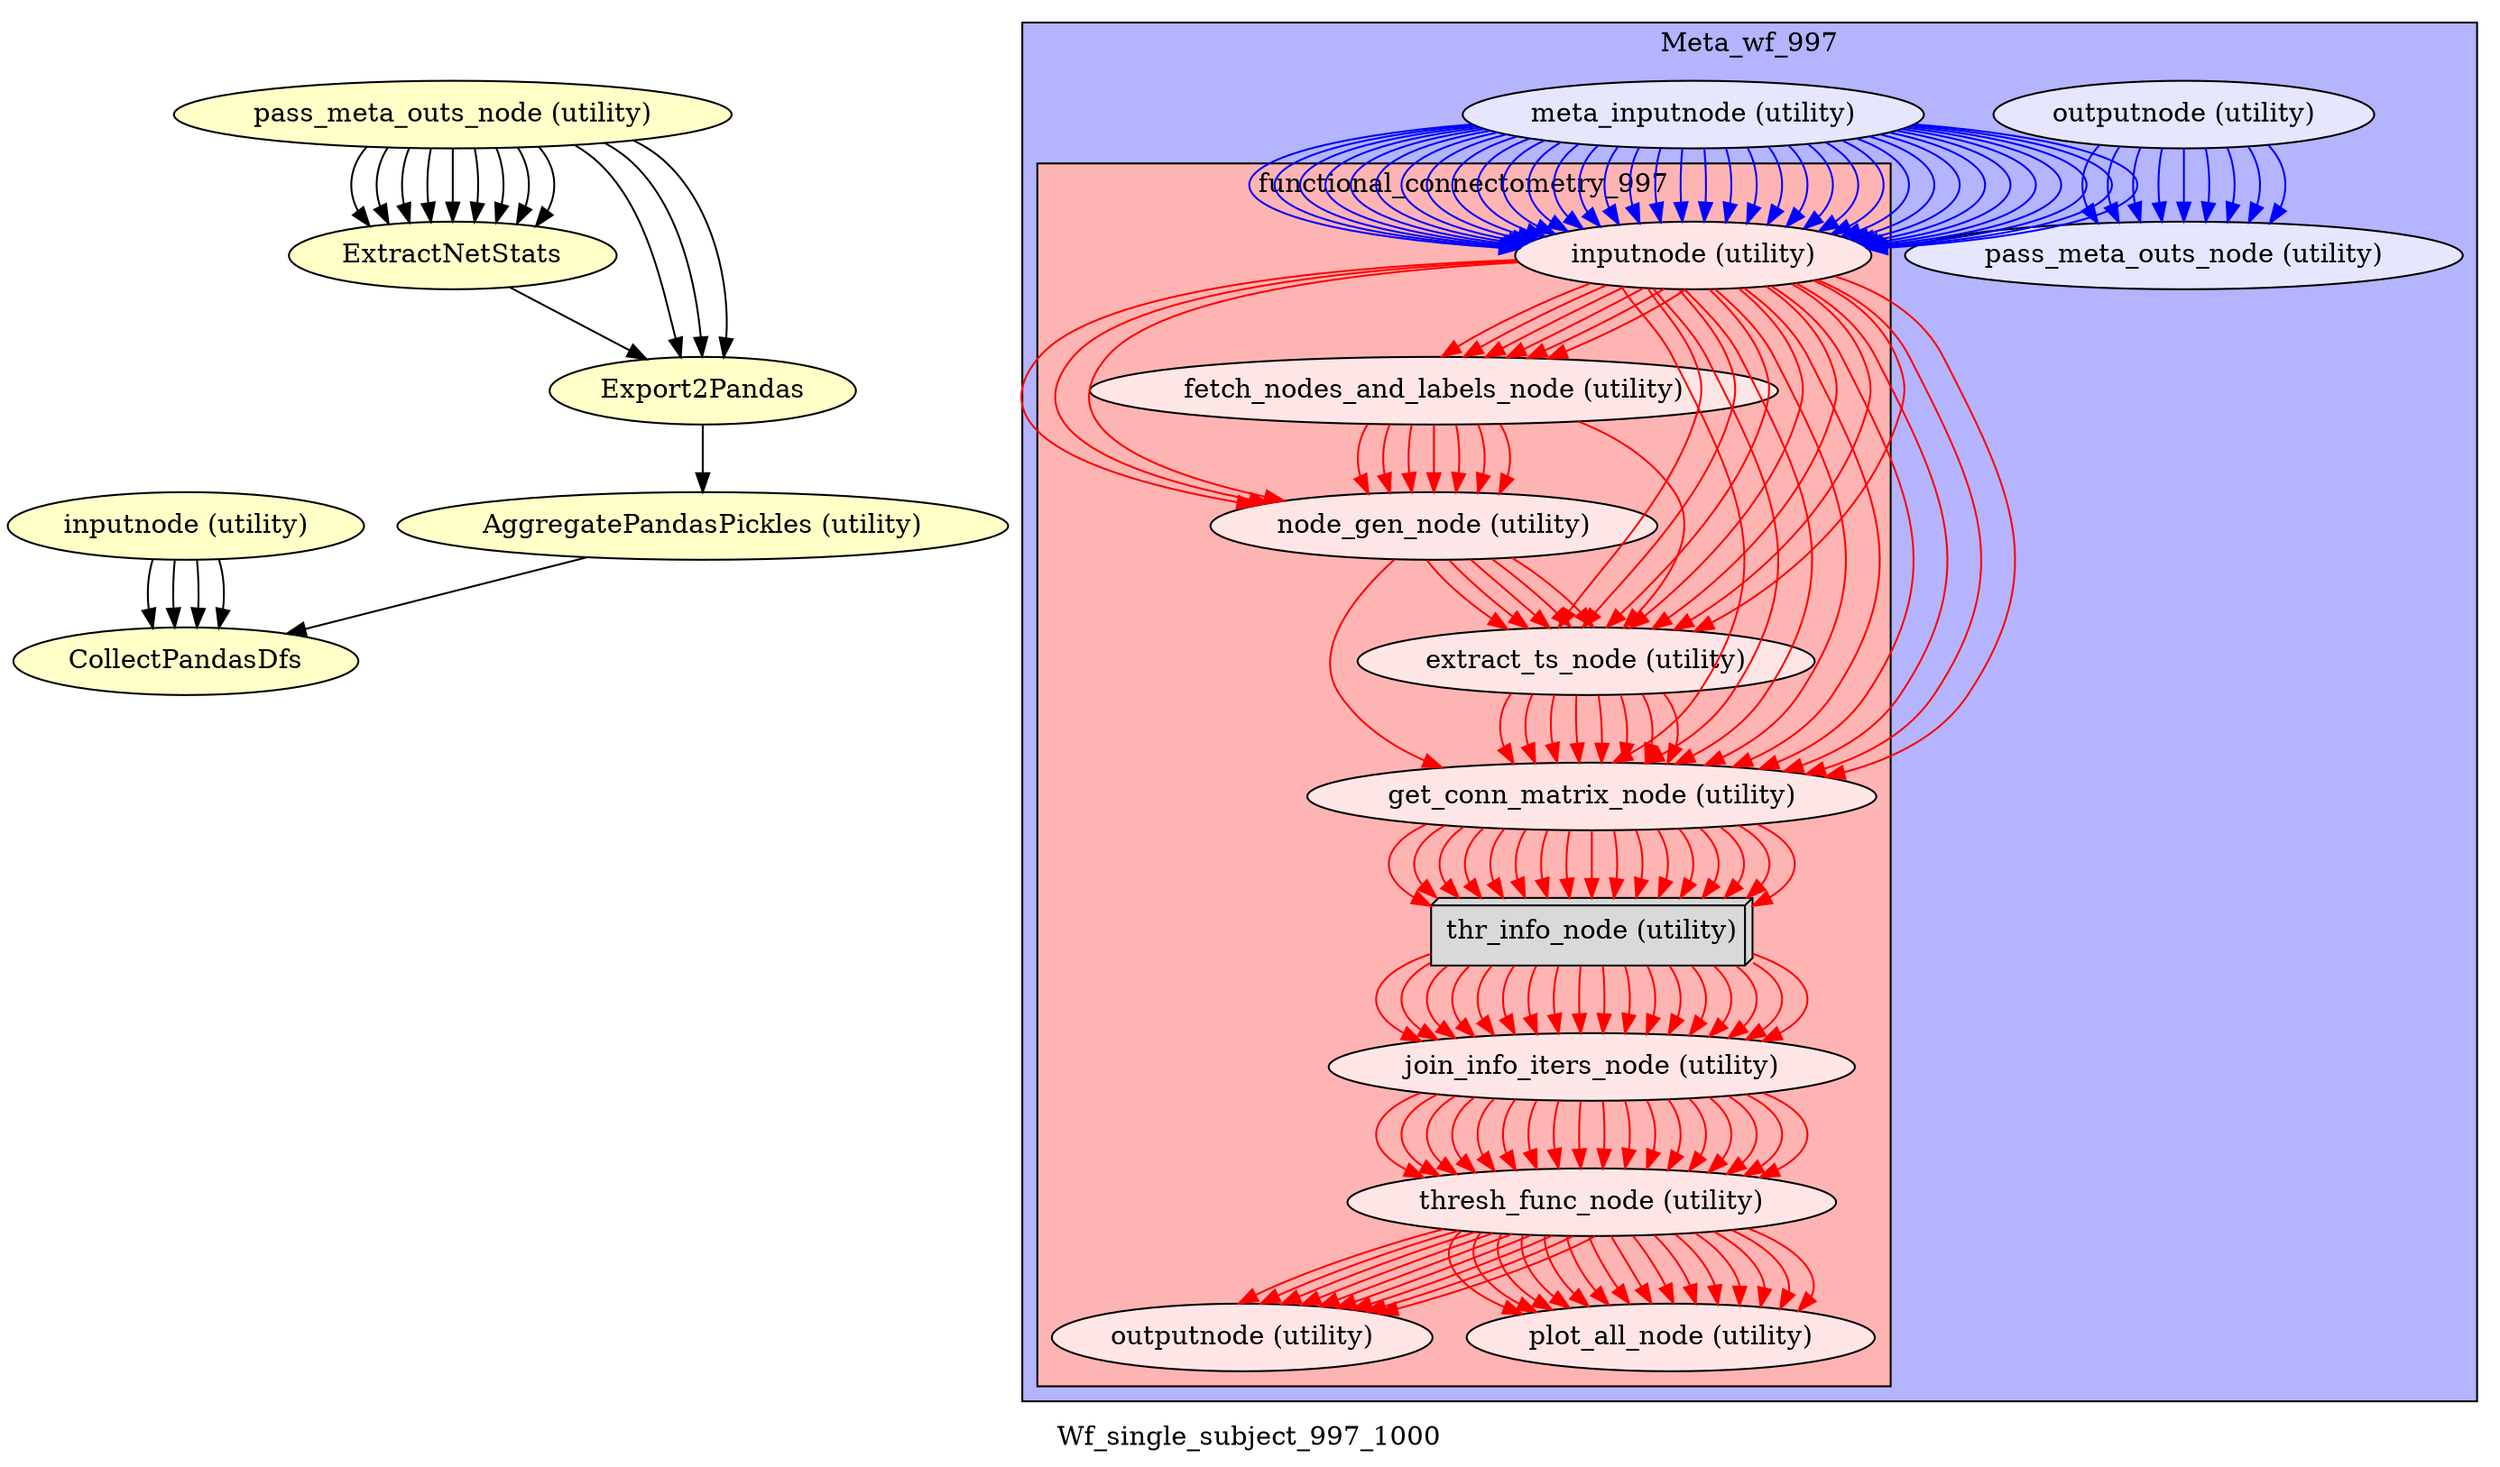 digraph Wf_single_subject_997_1000{
  label="Wf_single_subject_997_1000";
  Wf_single_subject_997_1000_inputnode[label="inputnode (utility)", style=filled, fillcolor="#FFFFC8"];
  Meta_wf_997_pass_meta_outs_node[label="pass_meta_outs_node (utility)", style=filled, fillcolor="#FFFFC8"];
  Wf_single_subject_997_1000_ExtractNetStats[label="ExtractNetStats", style=filled, fillcolor="#FFFFC8"];
  Wf_single_subject_997_1000_Export2Pandas[label="Export2Pandas", style=filled, fillcolor="#FFFFC8"];
  Wf_single_subject_997_1000_AggregatePandasPickles[label="AggregatePandasPickles (utility)", style=filled, fillcolor="#FFFFC8"];
  Wf_single_subject_997_1000_CollectPandasDfs[label="CollectPandasDfs", style=filled, fillcolor="#FFFFC8"];
  Wf_single_subject_997_1000_inputnode -> Wf_single_subject_997_1000_CollectPandasDfs;
  Wf_single_subject_997_1000_inputnode -> Wf_single_subject_997_1000_CollectPandasDfs;
  Wf_single_subject_997_1000_inputnode -> Wf_single_subject_997_1000_CollectPandasDfs;
  Wf_single_subject_997_1000_inputnode -> Wf_single_subject_997_1000_CollectPandasDfs;
  Wf_single_subject_997_1000_ExtractNetStats -> Wf_single_subject_997_1000_Export2Pandas;
  Wf_single_subject_997_1000_Export2Pandas -> Wf_single_subject_997_1000_AggregatePandasPickles;
  Wf_single_subject_997_1000_AggregatePandasPickles -> Wf_single_subject_997_1000_CollectPandasDfs;
  subgraph cluster_Wf_single_subject_997_1000_Meta_wf_997 {
      edge [color="#0000FF"];
      style=filled;
      fillcolor="#B4B4FF";
      label="Meta_wf_997";
    Wf_single_subject_997_1000_functional_connectometry_997_outputnode[label="outputnode (utility)", style=filled, fillcolor="#E6E6FF"];
    Wf_single_subject_997_1000_Meta_wf_997_pass_meta_outs_node[label="pass_meta_outs_node (utility)", style=filled, fillcolor="#E6E6FF"];
    Wf_single_subject_997_1000_Meta_wf_997_meta_inputnode[label="meta_inputnode (utility)", style=filled, fillcolor="#E6E6FF"];
    subgraph cluster_Wf_single_subject_997_1000_Meta_wf_997_functional_connectometry_997 {
            edge [color="#FF0000"];
            style=filled;
            fillcolor="#FFB4B4";
            label="functional_connectometry_997";
        Wf_single_subject_997_1000_Meta_wf_997_functional_connectometry_997_inputnode[label="inputnode (utility)", style=filled, fillcolor="#FFE6E6"];
        Wf_single_subject_997_1000_Meta_wf_997_functional_connectometry_997_fetch_nodes_and_labels_node[label="fetch_nodes_and_labels_node (utility)", style=filled, fillcolor="#FFE6E6"];
        Wf_single_subject_997_1000_Meta_wf_997_functional_connectometry_997_node_gen_node[label="node_gen_node (utility)", style=filled, fillcolor="#FFE6E6"];
        Wf_single_subject_997_1000_Meta_wf_997_functional_connectometry_997_extract_ts_node[label="extract_ts_node (utility)", style=filled, fillcolor="#FFE6E6"];
        Wf_single_subject_997_1000_Meta_wf_997_functional_connectometry_997_get_conn_matrix_node[label="get_conn_matrix_node (utility)", style=filled, fillcolor="#FFE6E6"];
        Wf_single_subject_997_1000_Meta_wf_997_functional_connectometry_997_thr_info_node[label="thr_info_node (utility)", shape=box3d,style=filled, color=black, colorscheme=greys7 fillcolor=2];
        Wf_single_subject_997_1000_Meta_wf_997_functional_connectometry_997_join_info_iters_node[label="join_info_iters_node (utility)", style=filled, fillcolor="#FFE6E6"];
        Wf_single_subject_997_1000_Meta_wf_997_functional_connectometry_997_thresh_func_node[label="thresh_func_node (utility)", style=filled, fillcolor="#FFE6E6"];
        Wf_single_subject_997_1000_Meta_wf_997_functional_connectometry_997_outputnode[label="outputnode (utility)", style=filled, fillcolor="#FFE6E6"];
        Wf_single_subject_997_1000_Meta_wf_997_functional_connectometry_997_plot_all_node[label="plot_all_node (utility)", style=filled, fillcolor="#FFE6E6"];
        Wf_single_subject_997_1000_Meta_wf_997_functional_connectometry_997_inputnode -> Wf_single_subject_997_1000_Meta_wf_997_functional_connectometry_997_fetch_nodes_and_labels_node;
        Wf_single_subject_997_1000_Meta_wf_997_functional_connectometry_997_inputnode -> Wf_single_subject_997_1000_Meta_wf_997_functional_connectometry_997_fetch_nodes_and_labels_node;
        Wf_single_subject_997_1000_Meta_wf_997_functional_connectometry_997_inputnode -> Wf_single_subject_997_1000_Meta_wf_997_functional_connectometry_997_fetch_nodes_and_labels_node;
        Wf_single_subject_997_1000_Meta_wf_997_functional_connectometry_997_inputnode -> Wf_single_subject_997_1000_Meta_wf_997_functional_connectometry_997_fetch_nodes_and_labels_node;
        Wf_single_subject_997_1000_Meta_wf_997_functional_connectometry_997_inputnode -> Wf_single_subject_997_1000_Meta_wf_997_functional_connectometry_997_fetch_nodes_and_labels_node;
        Wf_single_subject_997_1000_Meta_wf_997_functional_connectometry_997_inputnode -> Wf_single_subject_997_1000_Meta_wf_997_functional_connectometry_997_fetch_nodes_and_labels_node;
        Wf_single_subject_997_1000_Meta_wf_997_functional_connectometry_997_inputnode -> Wf_single_subject_997_1000_Meta_wf_997_functional_connectometry_997_extract_ts_node;
        Wf_single_subject_997_1000_Meta_wf_997_functional_connectometry_997_inputnode -> Wf_single_subject_997_1000_Meta_wf_997_functional_connectometry_997_extract_ts_node;
        Wf_single_subject_997_1000_Meta_wf_997_functional_connectometry_997_inputnode -> Wf_single_subject_997_1000_Meta_wf_997_functional_connectometry_997_extract_ts_node;
        Wf_single_subject_997_1000_Meta_wf_997_functional_connectometry_997_inputnode -> Wf_single_subject_997_1000_Meta_wf_997_functional_connectometry_997_extract_ts_node;
        Wf_single_subject_997_1000_Meta_wf_997_functional_connectometry_997_inputnode -> Wf_single_subject_997_1000_Meta_wf_997_functional_connectometry_997_extract_ts_node;
        Wf_single_subject_997_1000_Meta_wf_997_functional_connectometry_997_inputnode -> Wf_single_subject_997_1000_Meta_wf_997_functional_connectometry_997_extract_ts_node;
        Wf_single_subject_997_1000_Meta_wf_997_functional_connectometry_997_inputnode -> Wf_single_subject_997_1000_Meta_wf_997_functional_connectometry_997_extract_ts_node;
        Wf_single_subject_997_1000_Meta_wf_997_functional_connectometry_997_inputnode -> Wf_single_subject_997_1000_Meta_wf_997_functional_connectometry_997_get_conn_matrix_node;
        Wf_single_subject_997_1000_Meta_wf_997_functional_connectometry_997_inputnode -> Wf_single_subject_997_1000_Meta_wf_997_functional_connectometry_997_get_conn_matrix_node;
        Wf_single_subject_997_1000_Meta_wf_997_functional_connectometry_997_inputnode -> Wf_single_subject_997_1000_Meta_wf_997_functional_connectometry_997_get_conn_matrix_node;
        Wf_single_subject_997_1000_Meta_wf_997_functional_connectometry_997_inputnode -> Wf_single_subject_997_1000_Meta_wf_997_functional_connectometry_997_get_conn_matrix_node;
        Wf_single_subject_997_1000_Meta_wf_997_functional_connectometry_997_inputnode -> Wf_single_subject_997_1000_Meta_wf_997_functional_connectometry_997_get_conn_matrix_node;
        Wf_single_subject_997_1000_Meta_wf_997_functional_connectometry_997_inputnode -> Wf_single_subject_997_1000_Meta_wf_997_functional_connectometry_997_get_conn_matrix_node;
        Wf_single_subject_997_1000_Meta_wf_997_functional_connectometry_997_inputnode -> Wf_single_subject_997_1000_Meta_wf_997_functional_connectometry_997_get_conn_matrix_node;
        Wf_single_subject_997_1000_Meta_wf_997_functional_connectometry_997_inputnode -> Wf_single_subject_997_1000_Meta_wf_997_functional_connectometry_997_get_conn_matrix_node;
        Wf_single_subject_997_1000_Meta_wf_997_functional_connectometry_997_inputnode -> Wf_single_subject_997_1000_Meta_wf_997_functional_connectometry_997_get_conn_matrix_node;
        Wf_single_subject_997_1000_Meta_wf_997_functional_connectometry_997_inputnode -> Wf_single_subject_997_1000_Meta_wf_997_functional_connectometry_997_node_gen_node;
        Wf_single_subject_997_1000_Meta_wf_997_functional_connectometry_997_inputnode -> Wf_single_subject_997_1000_Meta_wf_997_functional_connectometry_997_node_gen_node;
        Wf_single_subject_997_1000_Meta_wf_997_functional_connectometry_997_inputnode -> Wf_single_subject_997_1000_Meta_wf_997_functional_connectometry_997_node_gen_node;
        Wf_single_subject_997_1000_Meta_wf_997_functional_connectometry_997_fetch_nodes_and_labels_node -> Wf_single_subject_997_1000_Meta_wf_997_functional_connectometry_997_node_gen_node;
        Wf_single_subject_997_1000_Meta_wf_997_functional_connectometry_997_fetch_nodes_and_labels_node -> Wf_single_subject_997_1000_Meta_wf_997_functional_connectometry_997_node_gen_node;
        Wf_single_subject_997_1000_Meta_wf_997_functional_connectometry_997_fetch_nodes_and_labels_node -> Wf_single_subject_997_1000_Meta_wf_997_functional_connectometry_997_node_gen_node;
        Wf_single_subject_997_1000_Meta_wf_997_functional_connectometry_997_fetch_nodes_and_labels_node -> Wf_single_subject_997_1000_Meta_wf_997_functional_connectometry_997_node_gen_node;
        Wf_single_subject_997_1000_Meta_wf_997_functional_connectometry_997_fetch_nodes_and_labels_node -> Wf_single_subject_997_1000_Meta_wf_997_functional_connectometry_997_node_gen_node;
        Wf_single_subject_997_1000_Meta_wf_997_functional_connectometry_997_fetch_nodes_and_labels_node -> Wf_single_subject_997_1000_Meta_wf_997_functional_connectometry_997_node_gen_node;
        Wf_single_subject_997_1000_Meta_wf_997_functional_connectometry_997_fetch_nodes_and_labels_node -> Wf_single_subject_997_1000_Meta_wf_997_functional_connectometry_997_node_gen_node;
        Wf_single_subject_997_1000_Meta_wf_997_functional_connectometry_997_fetch_nodes_and_labels_node -> Wf_single_subject_997_1000_Meta_wf_997_functional_connectometry_997_extract_ts_node;
        Wf_single_subject_997_1000_Meta_wf_997_functional_connectometry_997_node_gen_node -> Wf_single_subject_997_1000_Meta_wf_997_functional_connectometry_997_extract_ts_node;
        Wf_single_subject_997_1000_Meta_wf_997_functional_connectometry_997_node_gen_node -> Wf_single_subject_997_1000_Meta_wf_997_functional_connectometry_997_extract_ts_node;
        Wf_single_subject_997_1000_Meta_wf_997_functional_connectometry_997_node_gen_node -> Wf_single_subject_997_1000_Meta_wf_997_functional_connectometry_997_extract_ts_node;
        Wf_single_subject_997_1000_Meta_wf_997_functional_connectometry_997_node_gen_node -> Wf_single_subject_997_1000_Meta_wf_997_functional_connectometry_997_extract_ts_node;
        Wf_single_subject_997_1000_Meta_wf_997_functional_connectometry_997_node_gen_node -> Wf_single_subject_997_1000_Meta_wf_997_functional_connectometry_997_extract_ts_node;
        Wf_single_subject_997_1000_Meta_wf_997_functional_connectometry_997_node_gen_node -> Wf_single_subject_997_1000_Meta_wf_997_functional_connectometry_997_get_conn_matrix_node;
        Wf_single_subject_997_1000_Meta_wf_997_functional_connectometry_997_extract_ts_node -> Wf_single_subject_997_1000_Meta_wf_997_functional_connectometry_997_get_conn_matrix_node;
        Wf_single_subject_997_1000_Meta_wf_997_functional_connectometry_997_extract_ts_node -> Wf_single_subject_997_1000_Meta_wf_997_functional_connectometry_997_get_conn_matrix_node;
        Wf_single_subject_997_1000_Meta_wf_997_functional_connectometry_997_extract_ts_node -> Wf_single_subject_997_1000_Meta_wf_997_functional_connectometry_997_get_conn_matrix_node;
        Wf_single_subject_997_1000_Meta_wf_997_functional_connectometry_997_extract_ts_node -> Wf_single_subject_997_1000_Meta_wf_997_functional_connectometry_997_get_conn_matrix_node;
        Wf_single_subject_997_1000_Meta_wf_997_functional_connectometry_997_extract_ts_node -> Wf_single_subject_997_1000_Meta_wf_997_functional_connectometry_997_get_conn_matrix_node;
        Wf_single_subject_997_1000_Meta_wf_997_functional_connectometry_997_extract_ts_node -> Wf_single_subject_997_1000_Meta_wf_997_functional_connectometry_997_get_conn_matrix_node;
        Wf_single_subject_997_1000_Meta_wf_997_functional_connectometry_997_extract_ts_node -> Wf_single_subject_997_1000_Meta_wf_997_functional_connectometry_997_get_conn_matrix_node;
        Wf_single_subject_997_1000_Meta_wf_997_functional_connectometry_997_extract_ts_node -> Wf_single_subject_997_1000_Meta_wf_997_functional_connectometry_997_get_conn_matrix_node;
        Wf_single_subject_997_1000_Meta_wf_997_functional_connectometry_997_get_conn_matrix_node -> Wf_single_subject_997_1000_Meta_wf_997_functional_connectometry_997_thr_info_node;
        Wf_single_subject_997_1000_Meta_wf_997_functional_connectometry_997_get_conn_matrix_node -> Wf_single_subject_997_1000_Meta_wf_997_functional_connectometry_997_thr_info_node;
        Wf_single_subject_997_1000_Meta_wf_997_functional_connectometry_997_get_conn_matrix_node -> Wf_single_subject_997_1000_Meta_wf_997_functional_connectometry_997_thr_info_node;
        Wf_single_subject_997_1000_Meta_wf_997_functional_connectometry_997_get_conn_matrix_node -> Wf_single_subject_997_1000_Meta_wf_997_functional_connectometry_997_thr_info_node;
        Wf_single_subject_997_1000_Meta_wf_997_functional_connectometry_997_get_conn_matrix_node -> Wf_single_subject_997_1000_Meta_wf_997_functional_connectometry_997_thr_info_node;
        Wf_single_subject_997_1000_Meta_wf_997_functional_connectometry_997_get_conn_matrix_node -> Wf_single_subject_997_1000_Meta_wf_997_functional_connectometry_997_thr_info_node;
        Wf_single_subject_997_1000_Meta_wf_997_functional_connectometry_997_get_conn_matrix_node -> Wf_single_subject_997_1000_Meta_wf_997_functional_connectometry_997_thr_info_node;
        Wf_single_subject_997_1000_Meta_wf_997_functional_connectometry_997_get_conn_matrix_node -> Wf_single_subject_997_1000_Meta_wf_997_functional_connectometry_997_thr_info_node;
        Wf_single_subject_997_1000_Meta_wf_997_functional_connectometry_997_get_conn_matrix_node -> Wf_single_subject_997_1000_Meta_wf_997_functional_connectometry_997_thr_info_node;
        Wf_single_subject_997_1000_Meta_wf_997_functional_connectometry_997_get_conn_matrix_node -> Wf_single_subject_997_1000_Meta_wf_997_functional_connectometry_997_thr_info_node;
        Wf_single_subject_997_1000_Meta_wf_997_functional_connectometry_997_get_conn_matrix_node -> Wf_single_subject_997_1000_Meta_wf_997_functional_connectometry_997_thr_info_node;
        Wf_single_subject_997_1000_Meta_wf_997_functional_connectometry_997_get_conn_matrix_node -> Wf_single_subject_997_1000_Meta_wf_997_functional_connectometry_997_thr_info_node;
        Wf_single_subject_997_1000_Meta_wf_997_functional_connectometry_997_get_conn_matrix_node -> Wf_single_subject_997_1000_Meta_wf_997_functional_connectometry_997_thr_info_node;
        Wf_single_subject_997_1000_Meta_wf_997_functional_connectometry_997_get_conn_matrix_node -> Wf_single_subject_997_1000_Meta_wf_997_functional_connectometry_997_thr_info_node;
        Wf_single_subject_997_1000_Meta_wf_997_functional_connectometry_997_get_conn_matrix_node -> Wf_single_subject_997_1000_Meta_wf_997_functional_connectometry_997_thr_info_node;
        Wf_single_subject_997_1000_Meta_wf_997_functional_connectometry_997_get_conn_matrix_node -> Wf_single_subject_997_1000_Meta_wf_997_functional_connectometry_997_thr_info_node;
        Wf_single_subject_997_1000_Meta_wf_997_functional_connectometry_997_get_conn_matrix_node -> Wf_single_subject_997_1000_Meta_wf_997_functional_connectometry_997_thr_info_node;
        Wf_single_subject_997_1000_Meta_wf_997_functional_connectometry_997_thr_info_node -> Wf_single_subject_997_1000_Meta_wf_997_functional_connectometry_997_join_info_iters_node;
        Wf_single_subject_997_1000_Meta_wf_997_functional_connectometry_997_thr_info_node -> Wf_single_subject_997_1000_Meta_wf_997_functional_connectometry_997_join_info_iters_node;
        Wf_single_subject_997_1000_Meta_wf_997_functional_connectometry_997_thr_info_node -> Wf_single_subject_997_1000_Meta_wf_997_functional_connectometry_997_join_info_iters_node;
        Wf_single_subject_997_1000_Meta_wf_997_functional_connectometry_997_thr_info_node -> Wf_single_subject_997_1000_Meta_wf_997_functional_connectometry_997_join_info_iters_node;
        Wf_single_subject_997_1000_Meta_wf_997_functional_connectometry_997_thr_info_node -> Wf_single_subject_997_1000_Meta_wf_997_functional_connectometry_997_join_info_iters_node;
        Wf_single_subject_997_1000_Meta_wf_997_functional_connectometry_997_thr_info_node -> Wf_single_subject_997_1000_Meta_wf_997_functional_connectometry_997_join_info_iters_node;
        Wf_single_subject_997_1000_Meta_wf_997_functional_connectometry_997_thr_info_node -> Wf_single_subject_997_1000_Meta_wf_997_functional_connectometry_997_join_info_iters_node;
        Wf_single_subject_997_1000_Meta_wf_997_functional_connectometry_997_thr_info_node -> Wf_single_subject_997_1000_Meta_wf_997_functional_connectometry_997_join_info_iters_node;
        Wf_single_subject_997_1000_Meta_wf_997_functional_connectometry_997_thr_info_node -> Wf_single_subject_997_1000_Meta_wf_997_functional_connectometry_997_join_info_iters_node;
        Wf_single_subject_997_1000_Meta_wf_997_functional_connectometry_997_thr_info_node -> Wf_single_subject_997_1000_Meta_wf_997_functional_connectometry_997_join_info_iters_node;
        Wf_single_subject_997_1000_Meta_wf_997_functional_connectometry_997_thr_info_node -> Wf_single_subject_997_1000_Meta_wf_997_functional_connectometry_997_join_info_iters_node;
        Wf_single_subject_997_1000_Meta_wf_997_functional_connectometry_997_thr_info_node -> Wf_single_subject_997_1000_Meta_wf_997_functional_connectometry_997_join_info_iters_node;
        Wf_single_subject_997_1000_Meta_wf_997_functional_connectometry_997_thr_info_node -> Wf_single_subject_997_1000_Meta_wf_997_functional_connectometry_997_join_info_iters_node;
        Wf_single_subject_997_1000_Meta_wf_997_functional_connectometry_997_thr_info_node -> Wf_single_subject_997_1000_Meta_wf_997_functional_connectometry_997_join_info_iters_node;
        Wf_single_subject_997_1000_Meta_wf_997_functional_connectometry_997_thr_info_node -> Wf_single_subject_997_1000_Meta_wf_997_functional_connectometry_997_join_info_iters_node;
        Wf_single_subject_997_1000_Meta_wf_997_functional_connectometry_997_thr_info_node -> Wf_single_subject_997_1000_Meta_wf_997_functional_connectometry_997_join_info_iters_node;
        Wf_single_subject_997_1000_Meta_wf_997_functional_connectometry_997_thr_info_node -> Wf_single_subject_997_1000_Meta_wf_997_functional_connectometry_997_join_info_iters_node;
        Wf_single_subject_997_1000_Meta_wf_997_functional_connectometry_997_thr_info_node -> Wf_single_subject_997_1000_Meta_wf_997_functional_connectometry_997_join_info_iters_node;
        Wf_single_subject_997_1000_Meta_wf_997_functional_connectometry_997_join_info_iters_node -> Wf_single_subject_997_1000_Meta_wf_997_functional_connectometry_997_thresh_func_node;
        Wf_single_subject_997_1000_Meta_wf_997_functional_connectometry_997_join_info_iters_node -> Wf_single_subject_997_1000_Meta_wf_997_functional_connectometry_997_thresh_func_node;
        Wf_single_subject_997_1000_Meta_wf_997_functional_connectometry_997_join_info_iters_node -> Wf_single_subject_997_1000_Meta_wf_997_functional_connectometry_997_thresh_func_node;
        Wf_single_subject_997_1000_Meta_wf_997_functional_connectometry_997_join_info_iters_node -> Wf_single_subject_997_1000_Meta_wf_997_functional_connectometry_997_thresh_func_node;
        Wf_single_subject_997_1000_Meta_wf_997_functional_connectometry_997_join_info_iters_node -> Wf_single_subject_997_1000_Meta_wf_997_functional_connectometry_997_thresh_func_node;
        Wf_single_subject_997_1000_Meta_wf_997_functional_connectometry_997_join_info_iters_node -> Wf_single_subject_997_1000_Meta_wf_997_functional_connectometry_997_thresh_func_node;
        Wf_single_subject_997_1000_Meta_wf_997_functional_connectometry_997_join_info_iters_node -> Wf_single_subject_997_1000_Meta_wf_997_functional_connectometry_997_thresh_func_node;
        Wf_single_subject_997_1000_Meta_wf_997_functional_connectometry_997_join_info_iters_node -> Wf_single_subject_997_1000_Meta_wf_997_functional_connectometry_997_thresh_func_node;
        Wf_single_subject_997_1000_Meta_wf_997_functional_connectometry_997_join_info_iters_node -> Wf_single_subject_997_1000_Meta_wf_997_functional_connectometry_997_thresh_func_node;
        Wf_single_subject_997_1000_Meta_wf_997_functional_connectometry_997_join_info_iters_node -> Wf_single_subject_997_1000_Meta_wf_997_functional_connectometry_997_thresh_func_node;
        Wf_single_subject_997_1000_Meta_wf_997_functional_connectometry_997_join_info_iters_node -> Wf_single_subject_997_1000_Meta_wf_997_functional_connectometry_997_thresh_func_node;
        Wf_single_subject_997_1000_Meta_wf_997_functional_connectometry_997_join_info_iters_node -> Wf_single_subject_997_1000_Meta_wf_997_functional_connectometry_997_thresh_func_node;
        Wf_single_subject_997_1000_Meta_wf_997_functional_connectometry_997_join_info_iters_node -> Wf_single_subject_997_1000_Meta_wf_997_functional_connectometry_997_thresh_func_node;
        Wf_single_subject_997_1000_Meta_wf_997_functional_connectometry_997_join_info_iters_node -> Wf_single_subject_997_1000_Meta_wf_997_functional_connectometry_997_thresh_func_node;
        Wf_single_subject_997_1000_Meta_wf_997_functional_connectometry_997_join_info_iters_node -> Wf_single_subject_997_1000_Meta_wf_997_functional_connectometry_997_thresh_func_node;
        Wf_single_subject_997_1000_Meta_wf_997_functional_connectometry_997_join_info_iters_node -> Wf_single_subject_997_1000_Meta_wf_997_functional_connectometry_997_thresh_func_node;
        Wf_single_subject_997_1000_Meta_wf_997_functional_connectometry_997_join_info_iters_node -> Wf_single_subject_997_1000_Meta_wf_997_functional_connectometry_997_thresh_func_node;
        Wf_single_subject_997_1000_Meta_wf_997_functional_connectometry_997_join_info_iters_node -> Wf_single_subject_997_1000_Meta_wf_997_functional_connectometry_997_thresh_func_node;
        Wf_single_subject_997_1000_Meta_wf_997_functional_connectometry_997_thresh_func_node -> Wf_single_subject_997_1000_Meta_wf_997_functional_connectometry_997_plot_all_node;
        Wf_single_subject_997_1000_Meta_wf_997_functional_connectometry_997_thresh_func_node -> Wf_single_subject_997_1000_Meta_wf_997_functional_connectometry_997_plot_all_node;
        Wf_single_subject_997_1000_Meta_wf_997_functional_connectometry_997_thresh_func_node -> Wf_single_subject_997_1000_Meta_wf_997_functional_connectometry_997_plot_all_node;
        Wf_single_subject_997_1000_Meta_wf_997_functional_connectometry_997_thresh_func_node -> Wf_single_subject_997_1000_Meta_wf_997_functional_connectometry_997_plot_all_node;
        Wf_single_subject_997_1000_Meta_wf_997_functional_connectometry_997_thresh_func_node -> Wf_single_subject_997_1000_Meta_wf_997_functional_connectometry_997_plot_all_node;
        Wf_single_subject_997_1000_Meta_wf_997_functional_connectometry_997_thresh_func_node -> Wf_single_subject_997_1000_Meta_wf_997_functional_connectometry_997_plot_all_node;
        Wf_single_subject_997_1000_Meta_wf_997_functional_connectometry_997_thresh_func_node -> Wf_single_subject_997_1000_Meta_wf_997_functional_connectometry_997_plot_all_node;
        Wf_single_subject_997_1000_Meta_wf_997_functional_connectometry_997_thresh_func_node -> Wf_single_subject_997_1000_Meta_wf_997_functional_connectometry_997_plot_all_node;
        Wf_single_subject_997_1000_Meta_wf_997_functional_connectometry_997_thresh_func_node -> Wf_single_subject_997_1000_Meta_wf_997_functional_connectometry_997_plot_all_node;
        Wf_single_subject_997_1000_Meta_wf_997_functional_connectometry_997_thresh_func_node -> Wf_single_subject_997_1000_Meta_wf_997_functional_connectometry_997_plot_all_node;
        Wf_single_subject_997_1000_Meta_wf_997_functional_connectometry_997_thresh_func_node -> Wf_single_subject_997_1000_Meta_wf_997_functional_connectometry_997_plot_all_node;
        Wf_single_subject_997_1000_Meta_wf_997_functional_connectometry_997_thresh_func_node -> Wf_single_subject_997_1000_Meta_wf_997_functional_connectometry_997_plot_all_node;
        Wf_single_subject_997_1000_Meta_wf_997_functional_connectometry_997_thresh_func_node -> Wf_single_subject_997_1000_Meta_wf_997_functional_connectometry_997_plot_all_node;
        Wf_single_subject_997_1000_Meta_wf_997_functional_connectometry_997_thresh_func_node -> Wf_single_subject_997_1000_Meta_wf_997_functional_connectometry_997_plot_all_node;
        Wf_single_subject_997_1000_Meta_wf_997_functional_connectometry_997_thresh_func_node -> Wf_single_subject_997_1000_Meta_wf_997_functional_connectometry_997_plot_all_node;
        Wf_single_subject_997_1000_Meta_wf_997_functional_connectometry_997_thresh_func_node -> Wf_single_subject_997_1000_Meta_wf_997_functional_connectometry_997_outputnode;
        Wf_single_subject_997_1000_Meta_wf_997_functional_connectometry_997_thresh_func_node -> Wf_single_subject_997_1000_Meta_wf_997_functional_connectometry_997_outputnode;
        Wf_single_subject_997_1000_Meta_wf_997_functional_connectometry_997_thresh_func_node -> Wf_single_subject_997_1000_Meta_wf_997_functional_connectometry_997_outputnode;
        Wf_single_subject_997_1000_Meta_wf_997_functional_connectometry_997_thresh_func_node -> Wf_single_subject_997_1000_Meta_wf_997_functional_connectometry_997_outputnode;
        Wf_single_subject_997_1000_Meta_wf_997_functional_connectometry_997_thresh_func_node -> Wf_single_subject_997_1000_Meta_wf_997_functional_connectometry_997_outputnode;
        Wf_single_subject_997_1000_Meta_wf_997_functional_connectometry_997_thresh_func_node -> Wf_single_subject_997_1000_Meta_wf_997_functional_connectometry_997_outputnode;
        Wf_single_subject_997_1000_Meta_wf_997_functional_connectometry_997_thresh_func_node -> Wf_single_subject_997_1000_Meta_wf_997_functional_connectometry_997_outputnode;
        Wf_single_subject_997_1000_Meta_wf_997_functional_connectometry_997_thresh_func_node -> Wf_single_subject_997_1000_Meta_wf_997_functional_connectometry_997_outputnode;
        Wf_single_subject_997_1000_Meta_wf_997_functional_connectometry_997_thresh_func_node -> Wf_single_subject_997_1000_Meta_wf_997_functional_connectometry_997_outputnode;
    }
    Wf_single_subject_997_1000_Meta_wf_997_meta_inputnode -> Wf_single_subject_997_1000_Meta_wf_997_functional_connectometry_997_inputnode;
    Wf_single_subject_997_1000_Meta_wf_997_meta_inputnode -> Wf_single_subject_997_1000_Meta_wf_997_functional_connectometry_997_inputnode;
    Wf_single_subject_997_1000_Meta_wf_997_meta_inputnode -> Wf_single_subject_997_1000_Meta_wf_997_functional_connectometry_997_inputnode;
    Wf_single_subject_997_1000_Meta_wf_997_meta_inputnode -> Wf_single_subject_997_1000_Meta_wf_997_functional_connectometry_997_inputnode;
    Wf_single_subject_997_1000_Meta_wf_997_meta_inputnode -> Wf_single_subject_997_1000_Meta_wf_997_functional_connectometry_997_inputnode;
    Wf_single_subject_997_1000_Meta_wf_997_meta_inputnode -> Wf_single_subject_997_1000_Meta_wf_997_functional_connectometry_997_inputnode;
    Wf_single_subject_997_1000_Meta_wf_997_meta_inputnode -> Wf_single_subject_997_1000_Meta_wf_997_functional_connectometry_997_inputnode;
    Wf_single_subject_997_1000_Meta_wf_997_meta_inputnode -> Wf_single_subject_997_1000_Meta_wf_997_functional_connectometry_997_inputnode;
    Wf_single_subject_997_1000_Meta_wf_997_meta_inputnode -> Wf_single_subject_997_1000_Meta_wf_997_functional_connectometry_997_inputnode;
    Wf_single_subject_997_1000_Meta_wf_997_meta_inputnode -> Wf_single_subject_997_1000_Meta_wf_997_functional_connectometry_997_inputnode;
    Wf_single_subject_997_1000_Meta_wf_997_meta_inputnode -> Wf_single_subject_997_1000_Meta_wf_997_functional_connectometry_997_inputnode;
    Wf_single_subject_997_1000_Meta_wf_997_meta_inputnode -> Wf_single_subject_997_1000_Meta_wf_997_functional_connectometry_997_inputnode;
    Wf_single_subject_997_1000_Meta_wf_997_meta_inputnode -> Wf_single_subject_997_1000_Meta_wf_997_functional_connectometry_997_inputnode;
    Wf_single_subject_997_1000_Meta_wf_997_meta_inputnode -> Wf_single_subject_997_1000_Meta_wf_997_functional_connectometry_997_inputnode;
    Wf_single_subject_997_1000_Meta_wf_997_meta_inputnode -> Wf_single_subject_997_1000_Meta_wf_997_functional_connectometry_997_inputnode;
    Wf_single_subject_997_1000_Meta_wf_997_meta_inputnode -> Wf_single_subject_997_1000_Meta_wf_997_functional_connectometry_997_inputnode;
    Wf_single_subject_997_1000_Meta_wf_997_meta_inputnode -> Wf_single_subject_997_1000_Meta_wf_997_functional_connectometry_997_inputnode;
    Wf_single_subject_997_1000_Meta_wf_997_meta_inputnode -> Wf_single_subject_997_1000_Meta_wf_997_functional_connectometry_997_inputnode;
    Wf_single_subject_997_1000_Meta_wf_997_meta_inputnode -> Wf_single_subject_997_1000_Meta_wf_997_functional_connectometry_997_inputnode;
    Wf_single_subject_997_1000_Meta_wf_997_meta_inputnode -> Wf_single_subject_997_1000_Meta_wf_997_functional_connectometry_997_inputnode;
    Wf_single_subject_997_1000_Meta_wf_997_meta_inputnode -> Wf_single_subject_997_1000_Meta_wf_997_functional_connectometry_997_inputnode;
    Wf_single_subject_997_1000_Meta_wf_997_meta_inputnode -> Wf_single_subject_997_1000_Meta_wf_997_functional_connectometry_997_inputnode;
    Wf_single_subject_997_1000_Meta_wf_997_meta_inputnode -> Wf_single_subject_997_1000_Meta_wf_997_functional_connectometry_997_inputnode;
    Wf_single_subject_997_1000_Meta_wf_997_meta_inputnode -> Wf_single_subject_997_1000_Meta_wf_997_functional_connectometry_997_inputnode;
    Wf_single_subject_997_1000_Meta_wf_997_meta_inputnode -> Wf_single_subject_997_1000_Meta_wf_997_functional_connectometry_997_inputnode;
    Wf_single_subject_997_1000_Meta_wf_997_meta_inputnode -> Wf_single_subject_997_1000_Meta_wf_997_functional_connectometry_997_inputnode;
    Wf_single_subject_997_1000_Meta_wf_997_meta_inputnode -> Wf_single_subject_997_1000_Meta_wf_997_functional_connectometry_997_inputnode;
    Wf_single_subject_997_1000_Meta_wf_997_meta_inputnode -> Wf_single_subject_997_1000_Meta_wf_997_functional_connectometry_997_inputnode;
    Wf_single_subject_997_1000_Meta_wf_997_meta_inputnode -> Wf_single_subject_997_1000_Meta_wf_997_functional_connectometry_997_inputnode;
    Wf_single_subject_997_1000_Meta_wf_997_meta_inputnode -> Wf_single_subject_997_1000_Meta_wf_997_functional_connectometry_997_inputnode;
    Wf_single_subject_997_1000_Meta_wf_997_meta_inputnode -> Wf_single_subject_997_1000_Meta_wf_997_functional_connectometry_997_inputnode;
    Wf_single_subject_997_1000_Meta_wf_997_meta_inputnode -> Wf_single_subject_997_1000_Meta_wf_997_functional_connectometry_997_inputnode;
    Wf_single_subject_997_1000_Meta_wf_997_meta_inputnode -> Wf_single_subject_997_1000_Meta_wf_997_functional_connectometry_997_inputnode;
    Wf_single_subject_997_1000_Meta_wf_997_meta_inputnode -> Wf_single_subject_997_1000_Meta_wf_997_functional_connectometry_997_inputnode;
    Wf_single_subject_997_1000_Meta_wf_997_meta_inputnode -> Wf_single_subject_997_1000_Meta_wf_997_functional_connectometry_997_inputnode;
    Wf_single_subject_997_1000_Meta_wf_997_meta_inputnode -> Wf_single_subject_997_1000_Meta_wf_997_functional_connectometry_997_inputnode;
    Wf_single_subject_997_1000_functional_connectometry_997_outputnode -> Wf_single_subject_997_1000_Meta_wf_997_pass_meta_outs_node;
    Wf_single_subject_997_1000_functional_connectometry_997_outputnode -> Wf_single_subject_997_1000_Meta_wf_997_pass_meta_outs_node;
    Wf_single_subject_997_1000_functional_connectometry_997_outputnode -> Wf_single_subject_997_1000_Meta_wf_997_pass_meta_outs_node;
    Wf_single_subject_997_1000_functional_connectometry_997_outputnode -> Wf_single_subject_997_1000_Meta_wf_997_pass_meta_outs_node;
    Wf_single_subject_997_1000_functional_connectometry_997_outputnode -> Wf_single_subject_997_1000_Meta_wf_997_pass_meta_outs_node;
    Wf_single_subject_997_1000_functional_connectometry_997_outputnode -> Wf_single_subject_997_1000_Meta_wf_997_pass_meta_outs_node;
    Wf_single_subject_997_1000_functional_connectometry_997_outputnode -> Wf_single_subject_997_1000_Meta_wf_997_pass_meta_outs_node;
    Wf_single_subject_997_1000_functional_connectometry_997_outputnode -> Wf_single_subject_997_1000_Meta_wf_997_pass_meta_outs_node;
    Wf_single_subject_997_1000_functional_connectometry_997_outputnode -> Wf_single_subject_997_1000_Meta_wf_997_pass_meta_outs_node;
  }
  Meta_wf_997_pass_meta_outs_node -> Wf_single_subject_997_1000_ExtractNetStats;
  Meta_wf_997_pass_meta_outs_node -> Wf_single_subject_997_1000_ExtractNetStats;
  Meta_wf_997_pass_meta_outs_node -> Wf_single_subject_997_1000_ExtractNetStats;
  Meta_wf_997_pass_meta_outs_node -> Wf_single_subject_997_1000_ExtractNetStats;
  Meta_wf_997_pass_meta_outs_node -> Wf_single_subject_997_1000_ExtractNetStats;
  Meta_wf_997_pass_meta_outs_node -> Wf_single_subject_997_1000_ExtractNetStats;
  Meta_wf_997_pass_meta_outs_node -> Wf_single_subject_997_1000_ExtractNetStats;
  Meta_wf_997_pass_meta_outs_node -> Wf_single_subject_997_1000_ExtractNetStats;
  Meta_wf_997_pass_meta_outs_node -> Wf_single_subject_997_1000_ExtractNetStats;
  Meta_wf_997_pass_meta_outs_node -> Wf_single_subject_997_1000_Export2Pandas;
  Meta_wf_997_pass_meta_outs_node -> Wf_single_subject_997_1000_Export2Pandas;
  Meta_wf_997_pass_meta_outs_node -> Wf_single_subject_997_1000_Export2Pandas;
}